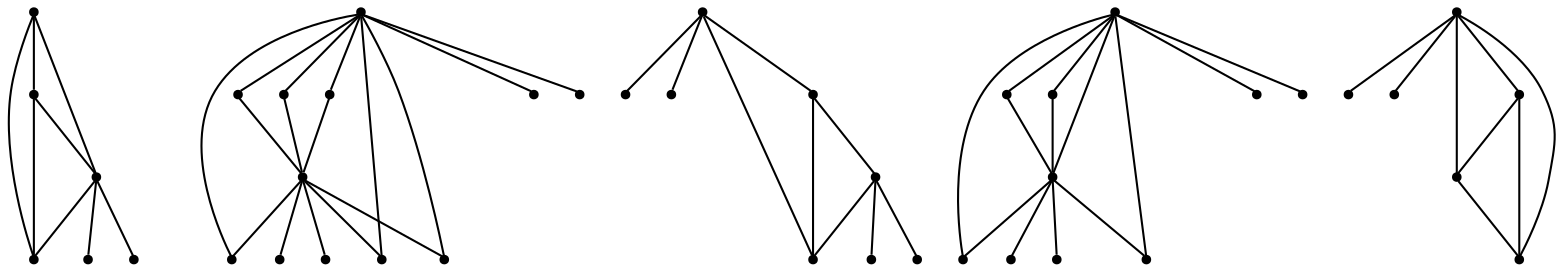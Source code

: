 graph {
  node [shape=point,comment="{\"directed\":false,\"doi\":\"10.1007/978-3-642-11805-0_10\",\"figure\":\"5 (1)\"}"]

  v0 [pos="1690.7572845104128,866.0558907248758"]
  v1 [pos="1582.3641684066417,934.9559310913085"]
  v2 [pos="1690.7572845104128,1003.8560350591486"]
  v3 [pos="1646.3492867048396,934.9559946927156"]
  v4 [pos="1562.1616718735806,990.4136232549494"]
  v5 [pos="1602.566696752504,990.4135596535422"]
  v6 [pos="1503.5555892057196,934.9559310913085"]
  v7 [pos="1444.449154805028,1023.6131761724297"]
  v8 [pos="1523.758085738781,990.4136232549492"]
  v9 [pos="1483.3530608598576,990.4135596535423"]
  v10 [pos="1444.449154805028,969.4685350591485"]
  v11 [pos="1444.449154805028,875.8720046997068"]
  v12 [pos="1444.449154805028,846.2987496115945"]
  v13 [pos="1385.3426567787346,934.9559310913085"]
  v14 [pos="1444.449154805028,900.4433907248756"]
  v15 [pos="1444.449154805028,994.0399210843173"]
  v16 [pos="1405.545216937398,990.4136232549492"]
  v17 [pos="1365.1401602456735,990.4135596535422"]
  v18 [pos="1306.5340775778127,934.9559310913085"]
  v19 [pos="1326.736574110874,990.4136232549492"]
  v20 [pos="1286.3315492319507,990.413559653542"]
  v21 [pos="1247.427643177121,866.0558907248756"]
  v22 [pos="1188.3211451508278,934.9559310913085"]
  v23 [pos="1247.4276431771211,1003.8560350591486"]
  v24 [pos="1208.5237053094907,990.4136232549492"]
  v25 [pos="1168.1186486177667,990.4135596535422"]
  v26 [pos="1109.5125659499056,934.9559310913085"]
  v27 [pos="1050.4060997364134,1023.6131761724298"]
  v28 [pos="1050.4060997364134,875.8720046997071"]
  v29 [pos="1129.7150624829667,990.4136232549492"]
  v30 [pos="1089.3100376040436,990.413559653542"]
  v31 [pos="1050.4060997364134,846.2987496115943"]
  v32 [pos="991.2996653357217,934.9559310913085"]
  v33 [pos="1050.4060997364134,994.0399210843171"]
  v34 [pos="971.0971369898596,990.413559653542"]
  v35 [pos="1011.5021936815838,990.4136232549492"]
  v36 [pos="912.4910702283992,934.9559310913085"]
  v37 [pos="892.2885418825372,990.4135596535422"]
  v38 [pos="932.6935826678607,990.4136232549492"]
  v39 [pos="848.5059678366017,934.9559946927156"]
  v40 [pos="804.0979700310286,866.0558907248758"]
  v41 [pos="804.0979700310285,1003.8560350591484"]

  v0 -- v1 [id="-1",pos="1690.7572845104128,866.0558907248758 1582.3641684066417,934.9559310913085 1582.3641684066417,934.9559310913085 1582.3641684066417,934.9559310913085"]
  v41 -- v36 [id="-2",pos="804.0979700310285,1003.8560350591484 912.4910702283992,934.9559310913085 912.4910702283992,934.9559310913085 912.4910702283992,934.9559310913085"]
  v41 -- v39 [id="-3",pos="804.0979700310285,1003.8560350591484 848.5059678366017,934.9559946927156 848.5059678366017,934.9559946927156 848.5059678366017,934.9559946927156"]
  v40 -- v36 [id="-4",pos="804.0979700310286,866.0558907248758 912.4910702283992,934.9559310913085 912.4910702283992,934.9559310913085 912.4910702283992,934.9559310913085"]
  v40 -- v41 [id="-5",pos="804.0979700310286,866.0558907248758 804.0979700310285,1003.8560350591484 804.0979700310285,1003.8560350591484 804.0979700310285,1003.8560350591484"]
  v39 -- v40 [id="-6",pos="848.5059678366017,934.9559946927156 804.0979700310286,866.0558907248758 804.0979700310286,866.0558907248758 804.0979700310286,866.0558907248758"]
  v36 -- v39 [id="-7",pos="912.4910702283992,934.9559310913085 848.5059678366017,934.9559946927156 848.5059678366017,934.9559946927156 848.5059678366017,934.9559946927156"]
  v36 -- v38 [id="-8",pos="912.4910702283992,934.9559310913085 932.6935826678607,990.4136232549492 932.6935826678607,990.4136232549492 932.6935826678607,990.4136232549492"]
  v36 -- v37 [id="-9",pos="912.4910702283992,934.9559310913085 892.2885418825372,990.4135596535422 892.2885418825372,990.4135596535422 892.2885418825372,990.4135596535422"]
  v32 -- v26 [id="-10",pos="991.2996653357217,934.9559310913085 1109.5125659499056,934.9559310913085 1109.5125659499056,934.9559310913085 1109.5125659499056,934.9559310913085"]
  v32 -- v35 [id="-11",pos="991.2996653357217,934.9559310913085 1011.5021936815838,990.4136232549492 1011.5021936815838,990.4136232549492 1011.5021936815838,990.4136232549492"]
  v32 -- v34 [id="-12",pos="991.2996653357217,934.9559310913085 971.0971369898596,990.413559653542 971.0971369898596,990.413559653542 971.0971369898596,990.413559653542"]
  v32 -- v33 [id="-13",pos="991.2996653357217,934.9559310913085 1050.4060997364134,994.0399210843171 1050.4060997364134,994.0399210843171 1050.4060997364134,994.0399210843171"]
  v32 -- v31 [id="-14",pos="991.2996653357217,934.9559310913085 1050.4060997364134,846.2987496115943 1050.4060997364134,846.2987496115943 1050.4060997364134,846.2987496115943"]
  v27 -- v32 [id="-15",pos="1050.4060997364134,1023.6131761724298 991.2996653357217,934.9559310913085 991.2996653357217,934.9559310913085 991.2996653357217,934.9559310913085"]
  v33 -- v26 [id="-16",pos="1050.4060997364134,994.0399210843171 1109.5125659499056,934.9559310913085 1109.5125659499056,934.9559310913085 1109.5125659499056,934.9559310913085"]
  v28 -- v32 [id="-17",pos="1050.4060997364134,875.8720046997071 991.2996653357217,934.9559310913085 991.2996653357217,934.9559310913085 991.2996653357217,934.9559310913085"]
  v31 -- v26 [id="-18",pos="1050.4060997364134,846.2987496115943 1109.5125659499056,934.9559310913085 1109.5125659499056,934.9559310913085 1109.5125659499056,934.9559310913085"]
  v26 -- v30 [id="-19",pos="1109.5125659499056,934.9559310913085 1089.3100376040436,990.413559653542 1089.3100376040436,990.413559653542 1089.3100376040436,990.413559653542"]
  v26 -- v29 [id="-20",pos="1109.5125659499056,934.9559310913085 1129.7150624829667,990.4136232549492 1129.7150624829667,990.4136232549492 1129.7150624829667,990.4136232549492"]
  v26 -- v28 [id="-21",pos="1109.5125659499056,934.9559310913085 1050.4060997364134,875.8720046997071 1050.4060997364134,875.8720046997071 1050.4060997364134,875.8720046997071"]
  v26 -- v27 [id="-22",pos="1109.5125659499056,934.9559310913085 1050.4060997364134,1023.6131761724298 1050.4060997364134,1023.6131761724298 1050.4060997364134,1023.6131761724298"]
  v22 -- v23 [id="-23",pos="1188.3211451508278,934.9559310913085 1247.4276431771211,1003.8560350591486 1247.4276431771211,1003.8560350591486 1247.4276431771211,1003.8560350591486"]
  v22 -- v25 [id="-24",pos="1188.3211451508278,934.9559310913085 1168.1186486177667,990.4135596535422 1168.1186486177667,990.4135596535422 1168.1186486177667,990.4135596535422"]
  v22 -- v24 [id="-25",pos="1188.3211451508278,934.9559310913085 1208.5237053094907,990.4136232549492 1208.5237053094907,990.4136232549492 1208.5237053094907,990.4136232549492"]
  v23 -- v18 [id="-26",pos="1247.4276431771211,1003.8560350591486 1306.5340775778127,934.9559310913085 1306.5340775778127,934.9559310913085 1306.5340775778127,934.9559310913085"]
  v23 -- v21 [id="-27",pos="1247.4276431771211,1003.8560350591486 1247.427643177121,866.0558907248756 1247.427643177121,866.0558907248756 1247.427643177121,866.0558907248756"]
  v21 -- v22 [id="-28",pos="1247.427643177121,866.0558907248756 1188.3211451508278,934.9559310913085 1188.3211451508278,934.9559310913085 1188.3211451508278,934.9559310913085"]
  v18 -- v21 [id="-29",pos="1306.5340775778127,934.9559310913085 1247.427643177121,866.0558907248756 1247.427643177121,866.0558907248756 1247.427643177121,866.0558907248756"]
  v18 -- v20 [id="-30",pos="1306.5340775778127,934.9559310913085 1286.3315492319507,990.413559653542 1286.3315492319507,990.413559653542 1286.3315492319507,990.413559653542"]
  v18 -- v19 [id="-31",pos="1306.5340775778127,934.9559310913085 1326.736574110874,990.4136232549492 1326.736574110874,990.4136232549492 1326.736574110874,990.4136232549492"]
  v13 -- v15 [id="-32",pos="1385.3426567787346,934.9559310913085 1444.449154805028,994.0399210843173 1444.449154805028,994.0399210843173 1444.449154805028,994.0399210843173"]
  v13 -- v14 [id="-33",pos="1385.3426567787346,934.9559310913085 1444.449154805028,900.4433907248756 1444.449154805028,900.4433907248756 1444.449154805028,900.4433907248756"]
  v13 -- v17 [id="-34",pos="1385.3426567787346,934.9559310913085 1365.1401602456735,990.4135596535422 1365.1401602456735,990.4135596535422 1365.1401602456735,990.4135596535422"]
  v13 -- v16 [id="-35",pos="1385.3426567787346,934.9559310913085 1405.545216937398,990.4136232549492 1405.545216937398,990.4136232549492 1405.545216937398,990.4136232549492"]
  v13 -- v12 [id="-36",pos="1385.3426567787346,934.9559310913085 1444.449154805028,846.2987496115945 1444.449154805028,846.2987496115945 1444.449154805028,846.2987496115945"]
  v7 -- v13 [id="-37",pos="1444.449154805028,1023.6131761724297 1385.3426567787346,934.9559310913085 1385.3426567787346,934.9559310913085 1385.3426567787346,934.9559310913085"]
  v15 -- v6 [id="-38",pos="1444.449154805028,994.0399210843173 1503.5555892057196,934.9559310913085 1503.5555892057196,934.9559310913085 1503.5555892057196,934.9559310913085"]
  v10 -- v13 [id="-39",pos="1444.449154805028,969.4685350591485 1385.3426567787346,934.9559310913085 1385.3426567787346,934.9559310913085 1385.3426567787346,934.9559310913085"]
  v14 -- v6 [id="-40",pos="1444.449154805028,900.4433907248756 1503.5555892057196,934.9559310913085 1503.5555892057196,934.9559310913085 1503.5555892057196,934.9559310913085"]
  v11 -- v13 [id="-41",pos="1444.449154805028,875.8720046997068 1385.3426567787346,934.9559310913085 1385.3426567787346,934.9559310913085 1385.3426567787346,934.9559310913085"]
  v12 -- v6 [id="-42",pos="1444.449154805028,846.2987496115945 1503.5555892057196,934.9559310913085 1503.5555892057196,934.9559310913085 1503.5555892057196,934.9559310913085"]
  v6 -- v11 [id="-43",pos="1503.5555892057196,934.9559310913085 1444.449154805028,875.8720046997068 1444.449154805028,875.8720046997068 1444.449154805028,875.8720046997068"]
  v6 -- v10 [id="-44",pos="1503.5555892057196,934.9559310913085 1444.449154805028,969.4685350591485 1444.449154805028,969.4685350591485 1444.449154805028,969.4685350591485"]
  v6 -- v9 [id="-45",pos="1503.5555892057196,934.9559310913085 1483.3530608598576,990.4135596535423 1483.3530608598576,990.4135596535423 1483.3530608598576,990.4135596535423"]
  v6 -- v8 [id="-46",pos="1503.5555892057196,934.9559310913085 1523.758085738781,990.4136232549492 1523.758085738781,990.4136232549492 1523.758085738781,990.4136232549492"]
  v6 -- v7 [id="-47",pos="1503.5555892057196,934.9559310913085 1444.449154805028,1023.6131761724297 1444.449154805028,1023.6131761724297 1444.449154805028,1023.6131761724297"]
  v1 -- v3 [id="-48",pos="1582.3641684066417,934.9559310913085 1646.3492867048396,934.9559946927156 1646.3492867048396,934.9559946927156 1646.3492867048396,934.9559946927156"]
  v1 -- v5 [id="-49",pos="1582.3641684066417,934.9559310913085 1602.566696752504,990.4135596535422 1602.566696752504,990.4135596535422 1602.566696752504,990.4135596535422"]
  v1 -- v4 [id="-50",pos="1582.3641684066417,934.9559310913085 1562.1616718735806,990.4136232549494 1562.1616718735806,990.4136232549494 1562.1616718735806,990.4136232549494"]
  v3 -- v0 [id="-51",pos="1646.3492867048396,934.9559946927156 1690.7572845104128,866.0558907248758 1690.7572845104128,866.0558907248758 1690.7572845104128,866.0558907248758"]
  v2 -- v3 [id="-52",pos="1690.7572845104128,1003.8560350591486 1646.3492867048396,934.9559946927156 1646.3492867048396,934.9559946927156 1646.3492867048396,934.9559946927156"]
  v2 -- v1 [id="-53",pos="1690.7572845104128,1003.8560350591486 1582.3641684066417,934.9559310913085 1582.3641684066417,934.9559310913085 1582.3641684066417,934.9559310913085"]
  v0 -- v2 [id="-54",pos="1690.7572845104128,866.0558907248758 1690.7572845104128,1003.8560350591486 1690.7572845104128,1003.8560350591486 1690.7572845104128,1003.8560350591486"]
}